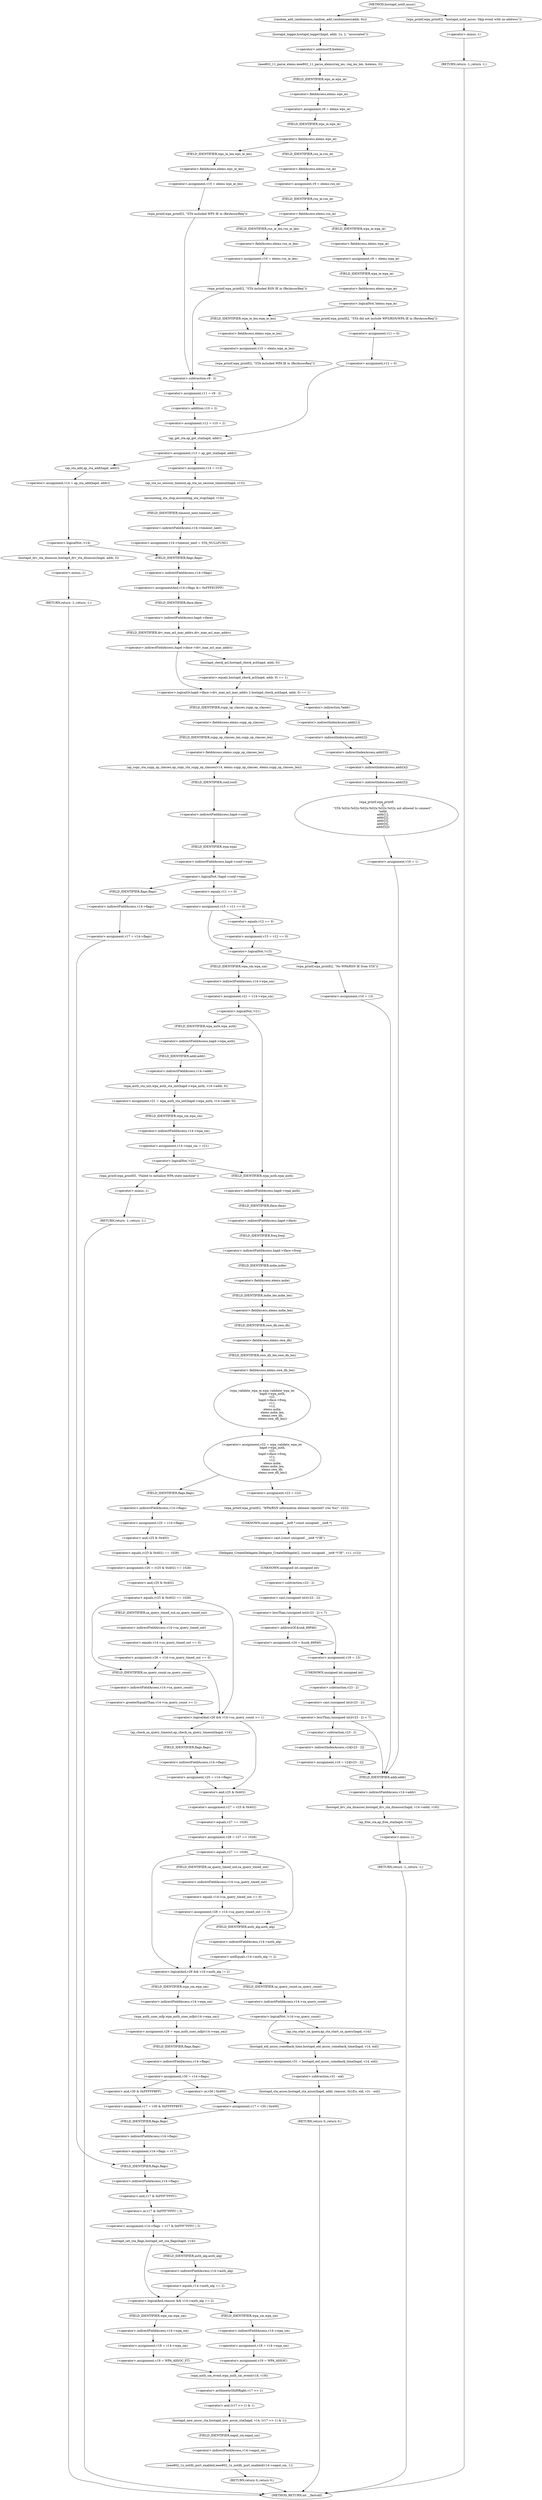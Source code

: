 digraph hostapd_notif_assoc {  
"1000159" [label = "(random_add_randomness,random_add_randomness(addr, 6u))" ]
"1000162" [label = "(hostapd_logger,hostapd_logger(hapd, addr, 1u, 2, \"associated\"))" ]
"1000168" [label = "(ieee802_11_parse_elems,ieee802_11_parse_elems(req_ies, req_ies_len, &elems, 0))" ]
"1000171" [label = "(<operator>.addressOf,&elems)" ]
"1000174" [label = "(<operator>.assignment,v9 = elems.wps_ie)" ]
"1000176" [label = "(<operator>.fieldAccess,elems.wps_ie)" ]
"1000178" [label = "(FIELD_IDENTIFIER,wps_ie,wps_ie)" ]
"1000180" [label = "(<operator>.fieldAccess,elems.wps_ie)" ]
"1000182" [label = "(FIELD_IDENTIFIER,wps_ie,wps_ie)" ]
"1000184" [label = "(<operator>.assignment,v10 = elems.wps_ie_len)" ]
"1000186" [label = "(<operator>.fieldAccess,elems.wps_ie_len)" ]
"1000188" [label = "(FIELD_IDENTIFIER,wps_ie_len,wps_ie_len)" ]
"1000189" [label = "(wpa_printf,wpa_printf(2, \"STA included WPS IE in (Re)AssocReq\"))" ]
"1000194" [label = "(<operator>.assignment,v9 = elems.rsn_ie)" ]
"1000196" [label = "(<operator>.fieldAccess,elems.rsn_ie)" ]
"1000198" [label = "(FIELD_IDENTIFIER,rsn_ie,rsn_ie)" ]
"1000200" [label = "(<operator>.fieldAccess,elems.rsn_ie)" ]
"1000202" [label = "(FIELD_IDENTIFIER,rsn_ie,rsn_ie)" ]
"1000204" [label = "(<operator>.assignment,v10 = elems.rsn_ie_len)" ]
"1000206" [label = "(<operator>.fieldAccess,elems.rsn_ie_len)" ]
"1000208" [label = "(FIELD_IDENTIFIER,rsn_ie_len,rsn_ie_len)" ]
"1000209" [label = "(wpa_printf,wpa_printf(2, \"STA included RSN IE in (Re)AssocReq\"))" ]
"1000214" [label = "(<operator>.assignment,v9 = elems.wpa_ie)" ]
"1000216" [label = "(<operator>.fieldAccess,elems.wpa_ie)" ]
"1000218" [label = "(FIELD_IDENTIFIER,wpa_ie,wpa_ie)" ]
"1000220" [label = "(<operator>.logicalNot,!elems.wpa_ie)" ]
"1000221" [label = "(<operator>.fieldAccess,elems.wpa_ie)" ]
"1000223" [label = "(FIELD_IDENTIFIER,wpa_ie,wpa_ie)" ]
"1000225" [label = "(wpa_printf,wpa_printf(2, \"STA did not include WPS/RSN/WPA IE in (Re)AssocReq\"))" ]
"1000228" [label = "(<operator>.assignment,v11 = 0)" ]
"1000231" [label = "(<operator>.assignment,v12 = 0)" ]
"1000235" [label = "(<operator>.assignment,v13 = ap_get_sta(hapd, addr))" ]
"1000237" [label = "(ap_get_sta,ap_get_sta(hapd, addr))" ]
"1000243" [label = "(<operator>.assignment,v14 = v13)" ]
"1000246" [label = "(ap_sta_no_session_timeout,ap_sta_no_session_timeout(hapd, v13))" ]
"1000249" [label = "(accounting_sta_stop,accounting_sta_stop(hapd, v14))" ]
"1000252" [label = "(<operator>.assignment,v14->timeout_next = STA_NULLFUNC)" ]
"1000253" [label = "(<operator>.indirectFieldAccess,v14->timeout_next)" ]
"1000255" [label = "(FIELD_IDENTIFIER,timeout_next,timeout_next)" ]
"1000259" [label = "(<operator>.assignment,v14 = ap_sta_add(hapd, addr))" ]
"1000261" [label = "(ap_sta_add,ap_sta_add(hapd, addr))" ]
"1000265" [label = "(<operator>.logicalNot,!v14)" ]
"1000268" [label = "(hostapd_drv_sta_disassoc,hostapd_drv_sta_disassoc(hapd, addr, 5))" ]
"1000272" [label = "(RETURN,return -1;,return -1;)" ]
"1000273" [label = "(<operator>.minus,-1)" ]
"1000275" [label = "(<operators>.assignmentAnd,v14->flags &= 0xFFFECFFF)" ]
"1000276" [label = "(<operator>.indirectFieldAccess,v14->flags)" ]
"1000278" [label = "(FIELD_IDENTIFIER,flags,flags)" ]
"1000281" [label = "(<operator>.logicalOr,hapd->iface->drv_max_acl_mac_addrs || hostapd_check_acl(hapd, addr, 0) == 1)" ]
"1000282" [label = "(<operator>.indirectFieldAccess,hapd->iface->drv_max_acl_mac_addrs)" ]
"1000283" [label = "(<operator>.indirectFieldAccess,hapd->iface)" ]
"1000285" [label = "(FIELD_IDENTIFIER,iface,iface)" ]
"1000286" [label = "(FIELD_IDENTIFIER,drv_max_acl_mac_addrs,drv_max_acl_mac_addrs)" ]
"1000287" [label = "(<operator>.equals,hostapd_check_acl(hapd, addr, 0) == 1)" ]
"1000288" [label = "(hostapd_check_acl,hostapd_check_acl(hapd, addr, 0))" ]
"1000294" [label = "(ap_copy_sta_supp_op_classes,ap_copy_sta_supp_op_classes(v14, elems.supp_op_classes, elems.supp_op_classes_len))" ]
"1000296" [label = "(<operator>.fieldAccess,elems.supp_op_classes)" ]
"1000298" [label = "(FIELD_IDENTIFIER,supp_op_classes,supp_op_classes)" ]
"1000299" [label = "(<operator>.fieldAccess,elems.supp_op_classes_len)" ]
"1000301" [label = "(FIELD_IDENTIFIER,supp_op_classes_len,supp_op_classes_len)" ]
"1000303" [label = "(<operator>.logicalNot,!hapd->conf->wpa)" ]
"1000304" [label = "(<operator>.indirectFieldAccess,hapd->conf->wpa)" ]
"1000305" [label = "(<operator>.indirectFieldAccess,hapd->conf)" ]
"1000307" [label = "(FIELD_IDENTIFIER,conf,conf)" ]
"1000308" [label = "(FIELD_IDENTIFIER,wpa,wpa)" ]
"1000310" [label = "(<operator>.assignment,v17 = v14->flags)" ]
"1000312" [label = "(<operator>.indirectFieldAccess,v14->flags)" ]
"1000314" [label = "(FIELD_IDENTIFIER,flags,flags)" ]
"1000316" [label = "(<operator>.assignment,v15 = v11 == 0)" ]
"1000318" [label = "(<operator>.equals,v11 == 0)" ]
"1000323" [label = "(<operator>.assignment,v15 = v12 == 0)" ]
"1000325" [label = "(<operator>.equals,v12 == 0)" ]
"1000329" [label = "(<operator>.logicalNot,!v15)" ]
"1000332" [label = "(<operator>.assignment,v21 = v14->wpa_sm)" ]
"1000334" [label = "(<operator>.indirectFieldAccess,v14->wpa_sm)" ]
"1000336" [label = "(FIELD_IDENTIFIER,wpa_sm,wpa_sm)" ]
"1000338" [label = "(<operator>.logicalNot,!v21)" ]
"1000341" [label = "(<operator>.assignment,v21 = wpa_auth_sta_init(hapd->wpa_auth, v14->addr, 0))" ]
"1000343" [label = "(wpa_auth_sta_init,wpa_auth_sta_init(hapd->wpa_auth, v14->addr, 0))" ]
"1000344" [label = "(<operator>.indirectFieldAccess,hapd->wpa_auth)" ]
"1000346" [label = "(FIELD_IDENTIFIER,wpa_auth,wpa_auth)" ]
"1000347" [label = "(<operator>.indirectFieldAccess,v14->addr)" ]
"1000349" [label = "(FIELD_IDENTIFIER,addr,addr)" ]
"1000351" [label = "(<operator>.assignment,v14->wpa_sm = v21)" ]
"1000352" [label = "(<operator>.indirectFieldAccess,v14->wpa_sm)" ]
"1000354" [label = "(FIELD_IDENTIFIER,wpa_sm,wpa_sm)" ]
"1000357" [label = "(<operator>.logicalNot,!v21)" ]
"1000360" [label = "(wpa_printf,wpa_printf(5, \"Failed to initialize WPA state machine\"))" ]
"1000363" [label = "(RETURN,return -1;,return -1;)" ]
"1000364" [label = "(<operator>.minus,-1)" ]
"1000366" [label = "(<operator>.assignment,v22 = wpa_validate_wpa_ie(\n                      hapd->wpa_auth,\n                      v21,\n                      hapd->iface->freq,\n                      v11,\n                      v12,\n                      elems.mdie,\n                      elems.mdie_len,\n                      elems.owe_dh,\n                      elems.owe_dh_len))" ]
"1000368" [label = "(wpa_validate_wpa_ie,wpa_validate_wpa_ie(\n                      hapd->wpa_auth,\n                      v21,\n                      hapd->iface->freq,\n                      v11,\n                      v12,\n                      elems.mdie,\n                      elems.mdie_len,\n                      elems.owe_dh,\n                      elems.owe_dh_len))" ]
"1000369" [label = "(<operator>.indirectFieldAccess,hapd->wpa_auth)" ]
"1000371" [label = "(FIELD_IDENTIFIER,wpa_auth,wpa_auth)" ]
"1000373" [label = "(<operator>.indirectFieldAccess,hapd->iface->freq)" ]
"1000374" [label = "(<operator>.indirectFieldAccess,hapd->iface)" ]
"1000376" [label = "(FIELD_IDENTIFIER,iface,iface)" ]
"1000377" [label = "(FIELD_IDENTIFIER,freq,freq)" ]
"1000380" [label = "(<operator>.fieldAccess,elems.mdie)" ]
"1000382" [label = "(FIELD_IDENTIFIER,mdie,mdie)" ]
"1000383" [label = "(<operator>.fieldAccess,elems.mdie_len)" ]
"1000385" [label = "(FIELD_IDENTIFIER,mdie_len,mdie_len)" ]
"1000386" [label = "(<operator>.fieldAccess,elems.owe_dh)" ]
"1000388" [label = "(FIELD_IDENTIFIER,owe_dh,owe_dh)" ]
"1000389" [label = "(<operator>.fieldAccess,elems.owe_dh_len)" ]
"1000391" [label = "(FIELD_IDENTIFIER,owe_dh_len,owe_dh_len)" ]
"1000395" [label = "(<operator>.assignment,v23 = v22)" ]
"1000398" [label = "(wpa_printf,wpa_printf(2, \"WPA/RSN information element rejected? (res %u)\", v22))" ]
"1000402" [label = "(Delegate_CreateDelegate,Delegate_CreateDelegate(2, (const unsigned __int8 *)\"IE\", v11, v12))" ]
"1000404" [label = "(<operator>.cast,(const unsigned __int8 *)\"IE\")" ]
"1000405" [label = "(UNKNOWN,const unsigned __int8 *,const unsigned __int8 *)" ]
"1000410" [label = "(<operator>.lessThan,(unsigned int)(v23 - 2) < 7)" ]
"1000411" [label = "(<operator>.cast,(unsigned int)(v23 - 2))" ]
"1000412" [label = "(UNKNOWN,unsigned int,unsigned int)" ]
"1000413" [label = "(<operator>.subtraction,v23 - 2)" ]
"1000417" [label = "(<operator>.assignment,v24 = &unk_89FA0)" ]
"1000419" [label = "(<operator>.addressOf,&unk_89FA0)" ]
"1000421" [label = "(<operator>.assignment,v16 = 13)" ]
"1000425" [label = "(<operator>.lessThan,(unsigned int)(v23 - 2) < 7)" ]
"1000426" [label = "(<operator>.cast,(unsigned int)(v23 - 2))" ]
"1000427" [label = "(UNKNOWN,unsigned int,unsigned int)" ]
"1000428" [label = "(<operator>.subtraction,v23 - 2)" ]
"1000432" [label = "(<operator>.assignment,v16 = v24[v23 - 2])" ]
"1000434" [label = "(<operator>.indirectIndexAccess,v24[v23 - 2])" ]
"1000436" [label = "(<operator>.subtraction,v23 - 2)" ]
"1000440" [label = "(<operator>.assignment,v25 = v14->flags)" ]
"1000442" [label = "(<operator>.indirectFieldAccess,v14->flags)" ]
"1000444" [label = "(FIELD_IDENTIFIER,flags,flags)" ]
"1000445" [label = "(<operator>.assignment,v26 = (v25 & 0x402) == 1026)" ]
"1000447" [label = "(<operator>.equals,(v25 & 0x402) == 1026)" ]
"1000448" [label = "(<operator>.and,v25 & 0x402)" ]
"1000453" [label = "(<operator>.equals,(v25 & 0x402) == 1026)" ]
"1000454" [label = "(<operator>.and,v25 & 0x402)" ]
"1000458" [label = "(<operator>.assignment,v26 = v14->sa_query_timed_out == 0)" ]
"1000460" [label = "(<operator>.equals,v14->sa_query_timed_out == 0)" ]
"1000461" [label = "(<operator>.indirectFieldAccess,v14->sa_query_timed_out)" ]
"1000463" [label = "(FIELD_IDENTIFIER,sa_query_timed_out,sa_query_timed_out)" ]
"1000466" [label = "(<operator>.logicalAnd,v26 && v14->sa_query_count >= 1)" ]
"1000468" [label = "(<operator>.greaterEqualsThan,v14->sa_query_count >= 1)" ]
"1000469" [label = "(<operator>.indirectFieldAccess,v14->sa_query_count)" ]
"1000471" [label = "(FIELD_IDENTIFIER,sa_query_count,sa_query_count)" ]
"1000474" [label = "(ap_check_sa_query_timeout,ap_check_sa_query_timeout(hapd, v14))" ]
"1000477" [label = "(<operator>.assignment,v25 = v14->flags)" ]
"1000479" [label = "(<operator>.indirectFieldAccess,v14->flags)" ]
"1000481" [label = "(FIELD_IDENTIFIER,flags,flags)" ]
"1000482" [label = "(<operator>.assignment,v27 = v25 & 0x402)" ]
"1000484" [label = "(<operator>.and,v25 & 0x402)" ]
"1000487" [label = "(<operator>.assignment,v28 = v27 == 1026)" ]
"1000489" [label = "(<operator>.equals,v27 == 1026)" ]
"1000493" [label = "(<operator>.equals,v27 == 1026)" ]
"1000496" [label = "(<operator>.assignment,v28 = v14->sa_query_timed_out == 0)" ]
"1000498" [label = "(<operator>.equals,v14->sa_query_timed_out == 0)" ]
"1000499" [label = "(<operator>.indirectFieldAccess,v14->sa_query_timed_out)" ]
"1000501" [label = "(FIELD_IDENTIFIER,sa_query_timed_out,sa_query_timed_out)" ]
"1000504" [label = "(<operator>.logicalAnd,v28 && v14->auth_alg != 2)" ]
"1000506" [label = "(<operator>.notEquals,v14->auth_alg != 2)" ]
"1000507" [label = "(<operator>.indirectFieldAccess,v14->auth_alg)" ]
"1000509" [label = "(FIELD_IDENTIFIER,auth_alg,auth_alg)" ]
"1000513" [label = "(<operator>.logicalNot,!v14->sa_query_count)" ]
"1000514" [label = "(<operator>.indirectFieldAccess,v14->sa_query_count)" ]
"1000516" [label = "(FIELD_IDENTIFIER,sa_query_count,sa_query_count)" ]
"1000517" [label = "(ap_sta_start_sa_query,ap_sta_start_sa_query(hapd, v14))" ]
"1000520" [label = "(<operator>.assignment,v31 = hostapd_eid_assoc_comeback_time(hapd, v14, eid))" ]
"1000522" [label = "(hostapd_eid_assoc_comeback_time,hostapd_eid_assoc_comeback_time(hapd, v14, eid))" ]
"1000526" [label = "(hostapd_sta_assoc,hostapd_sta_assoc(hapd, addr, reassoc, 0x1Eu, eid, v31 - eid))" ]
"1000532" [label = "(<operator>.subtraction,v31 - eid)" ]
"1000535" [label = "(RETURN,return 0;,return 0;)" ]
"1000537" [label = "(<operator>.assignment,v29 = wpa_auth_uses_mfp(v14->wpa_sm))" ]
"1000539" [label = "(wpa_auth_uses_mfp,wpa_auth_uses_mfp(v14->wpa_sm))" ]
"1000540" [label = "(<operator>.indirectFieldAccess,v14->wpa_sm)" ]
"1000542" [label = "(FIELD_IDENTIFIER,wpa_sm,wpa_sm)" ]
"1000543" [label = "(<operator>.assignment,v30 = v14->flags)" ]
"1000545" [label = "(<operator>.indirectFieldAccess,v14->flags)" ]
"1000547" [label = "(FIELD_IDENTIFIER,flags,flags)" ]
"1000550" [label = "(<operator>.assignment,v17 = v30 | 0x400)" ]
"1000552" [label = "(<operator>.or,v30 | 0x400)" ]
"1000556" [label = "(<operator>.assignment,v17 = v30 & 0xFFFFFBFF)" ]
"1000558" [label = "(<operator>.and,v30 & 0xFFFFFBFF)" ]
"1000561" [label = "(<operator>.assignment,v14->flags = v17)" ]
"1000562" [label = "(<operator>.indirectFieldAccess,v14->flags)" ]
"1000564" [label = "(FIELD_IDENTIFIER,flags,flags)" ]
"1000567" [label = "(<operator>.assignment,v14->flags = v17 & 0xFFF7FFFC | 3)" ]
"1000568" [label = "(<operator>.indirectFieldAccess,v14->flags)" ]
"1000570" [label = "(FIELD_IDENTIFIER,flags,flags)" ]
"1000571" [label = "(<operator>.or,v17 & 0xFFF7FFFC | 3)" ]
"1000572" [label = "(<operator>.and,v17 & 0xFFF7FFFC)" ]
"1000576" [label = "(hostapd_set_sta_flags,hostapd_set_sta_flags(hapd, v14))" ]
"1000580" [label = "(<operator>.logicalAnd,reassoc && v14->auth_alg == 2)" ]
"1000582" [label = "(<operator>.equals,v14->auth_alg == 2)" ]
"1000583" [label = "(<operator>.indirectFieldAccess,v14->auth_alg)" ]
"1000585" [label = "(FIELD_IDENTIFIER,auth_alg,auth_alg)" ]
"1000588" [label = "(<operator>.assignment,v18 = v14->wpa_sm)" ]
"1000590" [label = "(<operator>.indirectFieldAccess,v14->wpa_sm)" ]
"1000592" [label = "(FIELD_IDENTIFIER,wpa_sm,wpa_sm)" ]
"1000593" [label = "(<operator>.assignment,v19 = WPA_ASSOC_FT)" ]
"1000598" [label = "(<operator>.assignment,v18 = v14->wpa_sm)" ]
"1000600" [label = "(<operator>.indirectFieldAccess,v14->wpa_sm)" ]
"1000602" [label = "(FIELD_IDENTIFIER,wpa_sm,wpa_sm)" ]
"1000603" [label = "(<operator>.assignment,v19 = WPA_ASSOC)" ]
"1000606" [label = "(wpa_auth_sm_event,wpa_auth_sm_event(v18, v19))" ]
"1000609" [label = "(hostapd_new_assoc_sta,hostapd_new_assoc_sta(hapd, v14, (v17 >> 1) & 1))" ]
"1000612" [label = "(<operator>.and,(v17 >> 1) & 1)" ]
"1000613" [label = "(<operator>.arithmeticShiftRight,v17 >> 1)" ]
"1000617" [label = "(ieee802_1x_notify_port_enabled,ieee802_1x_notify_port_enabled(v14->eapol_sm, 1))" ]
"1000618" [label = "(<operator>.indirectFieldAccess,v14->eapol_sm)" ]
"1000620" [label = "(FIELD_IDENTIFIER,eapol_sm,eapol_sm)" ]
"1000622" [label = "(RETURN,return 0;,return 0;)" ]
"1000624" [label = "(wpa_printf,wpa_printf(2, \"No WPA/RSN IE from STA\"))" ]
"1000627" [label = "(<operator>.assignment,v16 = 13)" ]
"1000632" [label = "(wpa_printf,wpa_printf(\n              3,\n              \"STA %02x:%02x:%02x:%02x:%02x:%02x not allowed to connect\",\n              *addr,\n              addr[1],\n              addr[2],\n              addr[3],\n              addr[4],\n              addr[5]))" ]
"1000635" [label = "(<operator>.indirection,*addr)" ]
"1000637" [label = "(<operator>.indirectIndexAccess,addr[1])" ]
"1000640" [label = "(<operator>.indirectIndexAccess,addr[2])" ]
"1000643" [label = "(<operator>.indirectIndexAccess,addr[3])" ]
"1000646" [label = "(<operator>.indirectIndexAccess,addr[4])" ]
"1000649" [label = "(<operator>.indirectIndexAccess,addr[5])" ]
"1000652" [label = "(<operator>.assignment,v16 = 1)" ]
"1000656" [label = "(hostapd_drv_sta_disassoc,hostapd_drv_sta_disassoc(hapd, v14->addr, v16))" ]
"1000658" [label = "(<operator>.indirectFieldAccess,v14->addr)" ]
"1000660" [label = "(FIELD_IDENTIFIER,addr,addr)" ]
"1000662" [label = "(ap_free_sta,ap_free_sta(hapd, v14))" ]
"1000665" [label = "(RETURN,return -1;,return -1;)" ]
"1000666" [label = "(<operator>.minus,-1)" ]
"1000668" [label = "(<operator>.assignment,v10 = elems.wpa_ie_len)" ]
"1000670" [label = "(<operator>.fieldAccess,elems.wpa_ie_len)" ]
"1000672" [label = "(FIELD_IDENTIFIER,wpa_ie_len,wpa_ie_len)" ]
"1000673" [label = "(wpa_printf,wpa_printf(2, \"STA included WPA IE in (Re)AssocReq\"))" ]
"1000676" [label = "(<operator>.assignment,v11 = v9 - 2)" ]
"1000678" [label = "(<operator>.subtraction,v9 - 2)" ]
"1000681" [label = "(<operator>.assignment,v12 = v10 + 2)" ]
"1000683" [label = "(<operator>.addition,v10 + 2)" ]
"1000687" [label = "(wpa_printf,wpa_printf(2, \"hostapd_notif_assoc: Skip event with no address\"))" ]
"1000690" [label = "(RETURN,return -1;,return -1;)" ]
"1000691" [label = "(<operator>.minus,-1)" ]
"1000125" [label = "(METHOD,hostapd_notif_assoc)" ]
"1000693" [label = "(METHOD_RETURN,int __fastcall)" ]
  "1000159" -> "1000162" 
  "1000162" -> "1000171" 
  "1000168" -> "1000178" 
  "1000171" -> "1000168" 
  "1000174" -> "1000182" 
  "1000176" -> "1000174" 
  "1000178" -> "1000176" 
  "1000180" -> "1000188" 
  "1000180" -> "1000198" 
  "1000182" -> "1000180" 
  "1000184" -> "1000189" 
  "1000186" -> "1000184" 
  "1000188" -> "1000186" 
  "1000189" -> "1000678" 
  "1000194" -> "1000202" 
  "1000196" -> "1000194" 
  "1000198" -> "1000196" 
  "1000200" -> "1000208" 
  "1000200" -> "1000218" 
  "1000202" -> "1000200" 
  "1000204" -> "1000209" 
  "1000206" -> "1000204" 
  "1000208" -> "1000206" 
  "1000209" -> "1000678" 
  "1000214" -> "1000223" 
  "1000216" -> "1000214" 
  "1000218" -> "1000216" 
  "1000220" -> "1000225" 
  "1000220" -> "1000672" 
  "1000221" -> "1000220" 
  "1000223" -> "1000221" 
  "1000225" -> "1000228" 
  "1000228" -> "1000231" 
  "1000231" -> "1000237" 
  "1000235" -> "1000243" 
  "1000235" -> "1000261" 
  "1000237" -> "1000235" 
  "1000243" -> "1000246" 
  "1000246" -> "1000249" 
  "1000249" -> "1000255" 
  "1000252" -> "1000278" 
  "1000253" -> "1000252" 
  "1000255" -> "1000253" 
  "1000259" -> "1000265" 
  "1000261" -> "1000259" 
  "1000265" -> "1000268" 
  "1000265" -> "1000278" 
  "1000268" -> "1000273" 
  "1000272" -> "1000693" 
  "1000273" -> "1000272" 
  "1000275" -> "1000285" 
  "1000276" -> "1000275" 
  "1000278" -> "1000276" 
  "1000281" -> "1000298" 
  "1000281" -> "1000635" 
  "1000282" -> "1000281" 
  "1000282" -> "1000288" 
  "1000283" -> "1000286" 
  "1000285" -> "1000283" 
  "1000286" -> "1000282" 
  "1000287" -> "1000281" 
  "1000288" -> "1000287" 
  "1000294" -> "1000307" 
  "1000296" -> "1000301" 
  "1000298" -> "1000296" 
  "1000299" -> "1000294" 
  "1000301" -> "1000299" 
  "1000303" -> "1000314" 
  "1000303" -> "1000318" 
  "1000304" -> "1000303" 
  "1000305" -> "1000308" 
  "1000307" -> "1000305" 
  "1000308" -> "1000304" 
  "1000310" -> "1000570" 
  "1000312" -> "1000310" 
  "1000314" -> "1000312" 
  "1000316" -> "1000325" 
  "1000316" -> "1000329" 
  "1000318" -> "1000316" 
  "1000323" -> "1000329" 
  "1000325" -> "1000323" 
  "1000329" -> "1000336" 
  "1000329" -> "1000624" 
  "1000332" -> "1000338" 
  "1000334" -> "1000332" 
  "1000336" -> "1000334" 
  "1000338" -> "1000346" 
  "1000338" -> "1000371" 
  "1000341" -> "1000354" 
  "1000343" -> "1000341" 
  "1000344" -> "1000349" 
  "1000346" -> "1000344" 
  "1000347" -> "1000343" 
  "1000349" -> "1000347" 
  "1000351" -> "1000357" 
  "1000352" -> "1000351" 
  "1000354" -> "1000352" 
  "1000357" -> "1000360" 
  "1000357" -> "1000371" 
  "1000360" -> "1000364" 
  "1000363" -> "1000693" 
  "1000364" -> "1000363" 
  "1000366" -> "1000395" 
  "1000366" -> "1000444" 
  "1000368" -> "1000366" 
  "1000369" -> "1000376" 
  "1000371" -> "1000369" 
  "1000373" -> "1000382" 
  "1000374" -> "1000377" 
  "1000376" -> "1000374" 
  "1000377" -> "1000373" 
  "1000380" -> "1000385" 
  "1000382" -> "1000380" 
  "1000383" -> "1000388" 
  "1000385" -> "1000383" 
  "1000386" -> "1000391" 
  "1000388" -> "1000386" 
  "1000389" -> "1000368" 
  "1000391" -> "1000389" 
  "1000395" -> "1000398" 
  "1000398" -> "1000405" 
  "1000402" -> "1000412" 
  "1000404" -> "1000402" 
  "1000405" -> "1000404" 
  "1000410" -> "1000419" 
  "1000410" -> "1000421" 
  "1000411" -> "1000410" 
  "1000412" -> "1000413" 
  "1000413" -> "1000411" 
  "1000417" -> "1000421" 
  "1000419" -> "1000417" 
  "1000421" -> "1000427" 
  "1000425" -> "1000436" 
  "1000425" -> "1000660" 
  "1000426" -> "1000425" 
  "1000427" -> "1000428" 
  "1000428" -> "1000426" 
  "1000432" -> "1000660" 
  "1000434" -> "1000432" 
  "1000436" -> "1000434" 
  "1000440" -> "1000448" 
  "1000442" -> "1000440" 
  "1000444" -> "1000442" 
  "1000445" -> "1000454" 
  "1000447" -> "1000445" 
  "1000448" -> "1000447" 
  "1000453" -> "1000463" 
  "1000453" -> "1000466" 
  "1000453" -> "1000471" 
  "1000454" -> "1000453" 
  "1000458" -> "1000466" 
  "1000458" -> "1000471" 
  "1000460" -> "1000458" 
  "1000461" -> "1000460" 
  "1000463" -> "1000461" 
  "1000466" -> "1000474" 
  "1000466" -> "1000484" 
  "1000468" -> "1000466" 
  "1000469" -> "1000468" 
  "1000471" -> "1000469" 
  "1000474" -> "1000481" 
  "1000477" -> "1000484" 
  "1000479" -> "1000477" 
  "1000481" -> "1000479" 
  "1000482" -> "1000489" 
  "1000484" -> "1000482" 
  "1000487" -> "1000493" 
  "1000489" -> "1000487" 
  "1000493" -> "1000501" 
  "1000493" -> "1000504" 
  "1000493" -> "1000509" 
  "1000496" -> "1000504" 
  "1000496" -> "1000509" 
  "1000498" -> "1000496" 
  "1000499" -> "1000498" 
  "1000501" -> "1000499" 
  "1000504" -> "1000516" 
  "1000504" -> "1000542" 
  "1000506" -> "1000504" 
  "1000507" -> "1000506" 
  "1000509" -> "1000507" 
  "1000513" -> "1000517" 
  "1000513" -> "1000522" 
  "1000514" -> "1000513" 
  "1000516" -> "1000514" 
  "1000517" -> "1000522" 
  "1000520" -> "1000532" 
  "1000522" -> "1000520" 
  "1000526" -> "1000535" 
  "1000532" -> "1000526" 
  "1000535" -> "1000693" 
  "1000537" -> "1000547" 
  "1000539" -> "1000537" 
  "1000540" -> "1000539" 
  "1000542" -> "1000540" 
  "1000543" -> "1000552" 
  "1000543" -> "1000558" 
  "1000545" -> "1000543" 
  "1000547" -> "1000545" 
  "1000550" -> "1000564" 
  "1000552" -> "1000550" 
  "1000556" -> "1000564" 
  "1000558" -> "1000556" 
  "1000561" -> "1000570" 
  "1000562" -> "1000561" 
  "1000564" -> "1000562" 
  "1000567" -> "1000576" 
  "1000568" -> "1000572" 
  "1000570" -> "1000568" 
  "1000571" -> "1000567" 
  "1000572" -> "1000571" 
  "1000576" -> "1000580" 
  "1000576" -> "1000585" 
  "1000580" -> "1000592" 
  "1000580" -> "1000602" 
  "1000582" -> "1000580" 
  "1000583" -> "1000582" 
  "1000585" -> "1000583" 
  "1000588" -> "1000593" 
  "1000590" -> "1000588" 
  "1000592" -> "1000590" 
  "1000593" -> "1000606" 
  "1000598" -> "1000603" 
  "1000600" -> "1000598" 
  "1000602" -> "1000600" 
  "1000603" -> "1000606" 
  "1000606" -> "1000613" 
  "1000609" -> "1000620" 
  "1000612" -> "1000609" 
  "1000613" -> "1000612" 
  "1000617" -> "1000622" 
  "1000618" -> "1000617" 
  "1000620" -> "1000618" 
  "1000622" -> "1000693" 
  "1000624" -> "1000627" 
  "1000627" -> "1000660" 
  "1000632" -> "1000652" 
  "1000635" -> "1000637" 
  "1000637" -> "1000640" 
  "1000640" -> "1000643" 
  "1000643" -> "1000646" 
  "1000646" -> "1000649" 
  "1000649" -> "1000632" 
  "1000652" -> "1000660" 
  "1000656" -> "1000662" 
  "1000658" -> "1000656" 
  "1000660" -> "1000658" 
  "1000662" -> "1000666" 
  "1000665" -> "1000693" 
  "1000666" -> "1000665" 
  "1000668" -> "1000673" 
  "1000670" -> "1000668" 
  "1000672" -> "1000670" 
  "1000673" -> "1000678" 
  "1000676" -> "1000683" 
  "1000678" -> "1000676" 
  "1000681" -> "1000237" 
  "1000683" -> "1000681" 
  "1000687" -> "1000691" 
  "1000690" -> "1000693" 
  "1000691" -> "1000690" 
  "1000125" -> "1000159" 
  "1000125" -> "1000687" 
}
